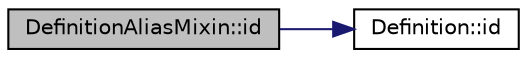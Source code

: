digraph "DefinitionAliasMixin::id"
{
 // LATEX_PDF_SIZE
  edge [fontname="Helvetica",fontsize="10",labelfontname="Helvetica",labelfontsize="10"];
  node [fontname="Helvetica",fontsize="10",shape=record];
  rankdir="LR";
  Node1 [label="DefinitionAliasMixin::id",height=0.2,width=0.4,color="black", fillcolor="grey75", style="filled", fontcolor="black",tooltip=" "];
  Node1 -> Node2 [color="midnightblue",fontsize="10",style="solid",fontname="Helvetica"];
  Node2 [label="Definition::id",height=0.2,width=0.4,color="black", fillcolor="white", style="filled",URL="$classDefinition.html#a83a3b31ce8d41e965937c11206851f42",tooltip=" "];
}
